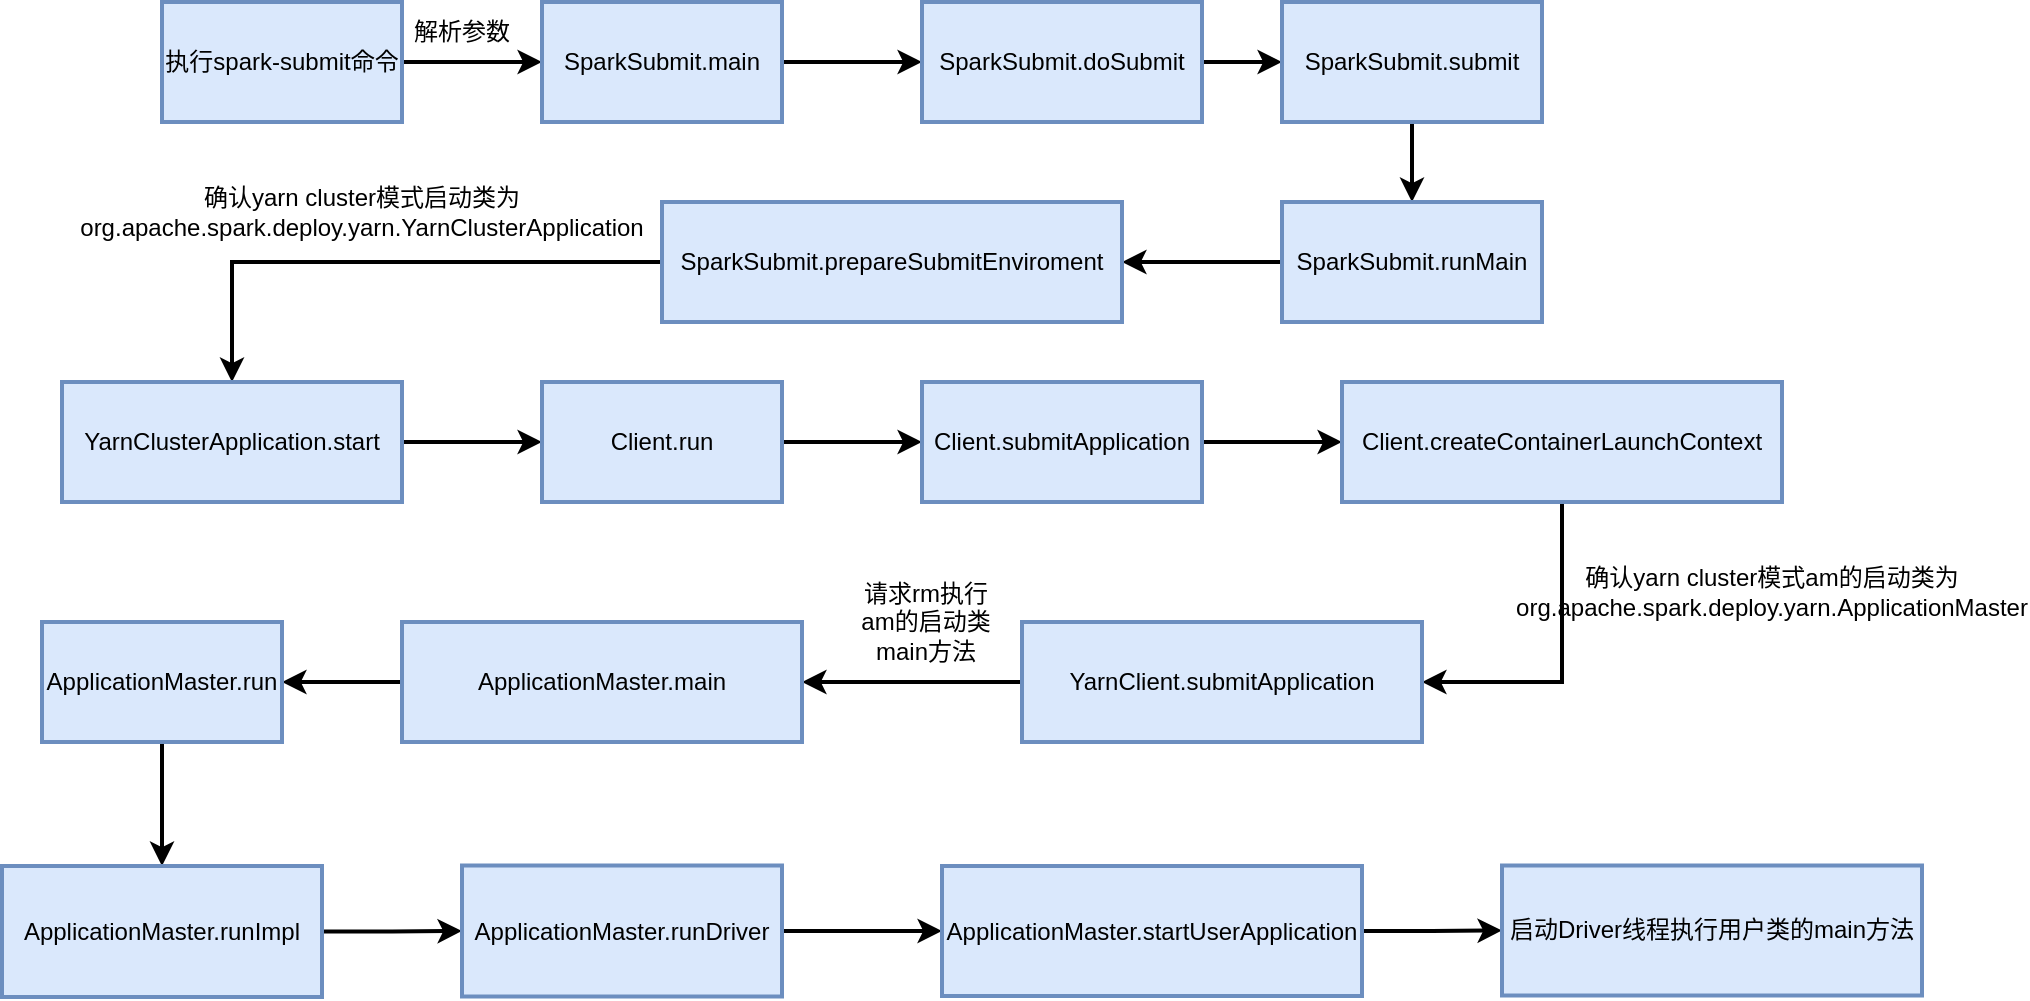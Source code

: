 <mxfile version="20.7.4" type="github">
  <diagram id="lPL1eORgBcBRwDBmHfiU" name="第 1 页">
    <mxGraphModel dx="1781" dy="616" grid="1" gridSize="10" guides="1" tooltips="1" connect="1" arrows="1" fold="1" page="1" pageScale="1" pageWidth="827" pageHeight="1169" math="0" shadow="0">
      <root>
        <mxCell id="0" />
        <mxCell id="1" parent="0" />
        <mxCell id="lA6OXveAuLeEhnlW01Dz-3" value="" style="edgeStyle=orthogonalEdgeStyle;rounded=0;orthogonalLoop=1;jettySize=auto;html=1;strokeWidth=2;" edge="1" parent="1" source="lA6OXveAuLeEhnlW01Dz-1" target="lA6OXveAuLeEhnlW01Dz-2">
          <mxGeometry relative="1" as="geometry" />
        </mxCell>
        <mxCell id="lA6OXveAuLeEhnlW01Dz-1" value="执行spark-submit命令" style="rounded=0;whiteSpace=wrap;html=1;fillColor=#dae8fc;strokeColor=#6c8ebf;strokeWidth=2;" vertex="1" parent="1">
          <mxGeometry x="70" y="120" width="120" height="60" as="geometry" />
        </mxCell>
        <mxCell id="lA6OXveAuLeEhnlW01Dz-6" style="edgeStyle=orthogonalEdgeStyle;rounded=0;orthogonalLoop=1;jettySize=auto;html=1;entryX=0;entryY=0.5;entryDx=0;entryDy=0;strokeWidth=2;" edge="1" parent="1" source="lA6OXveAuLeEhnlW01Dz-2" target="lA6OXveAuLeEhnlW01Dz-5">
          <mxGeometry relative="1" as="geometry" />
        </mxCell>
        <mxCell id="lA6OXveAuLeEhnlW01Dz-2" value="SparkSubmit.main" style="rounded=0;whiteSpace=wrap;html=1;fillColor=#dae8fc;strokeColor=#6c8ebf;strokeWidth=2;" vertex="1" parent="1">
          <mxGeometry x="260" y="120" width="120" height="60" as="geometry" />
        </mxCell>
        <mxCell id="lA6OXveAuLeEhnlW01Dz-4" value="解析参数" style="text;html=1;strokeColor=none;fillColor=none;align=center;verticalAlign=middle;whiteSpace=wrap;rounded=0;strokeWidth=2;" vertex="1" parent="1">
          <mxGeometry x="190" y="120" width="60" height="30" as="geometry" />
        </mxCell>
        <mxCell id="lA6OXveAuLeEhnlW01Dz-8" value="" style="edgeStyle=orthogonalEdgeStyle;rounded=0;orthogonalLoop=1;jettySize=auto;html=1;strokeWidth=2;" edge="1" parent="1" source="lA6OXveAuLeEhnlW01Dz-5" target="lA6OXveAuLeEhnlW01Dz-7">
          <mxGeometry relative="1" as="geometry" />
        </mxCell>
        <mxCell id="lA6OXveAuLeEhnlW01Dz-5" value="SparkSubmit.doSubmit" style="rounded=0;whiteSpace=wrap;html=1;fillColor=#dae8fc;strokeColor=#6c8ebf;strokeWidth=2;" vertex="1" parent="1">
          <mxGeometry x="450" y="120" width="140" height="60" as="geometry" />
        </mxCell>
        <mxCell id="lA6OXveAuLeEhnlW01Dz-10" style="edgeStyle=orthogonalEdgeStyle;rounded=0;orthogonalLoop=1;jettySize=auto;html=1;entryX=0.5;entryY=0;entryDx=0;entryDy=0;strokeWidth=2;" edge="1" parent="1" source="lA6OXveAuLeEhnlW01Dz-7" target="lA6OXveAuLeEhnlW01Dz-9">
          <mxGeometry relative="1" as="geometry" />
        </mxCell>
        <mxCell id="lA6OXveAuLeEhnlW01Dz-7" value="SparkSubmit.submit" style="rounded=0;whiteSpace=wrap;html=1;fillColor=#dae8fc;strokeColor=#6c8ebf;strokeWidth=2;" vertex="1" parent="1">
          <mxGeometry x="630" y="120" width="130" height="60" as="geometry" />
        </mxCell>
        <mxCell id="lA6OXveAuLeEhnlW01Dz-12" value="" style="edgeStyle=orthogonalEdgeStyle;rounded=0;orthogonalLoop=1;jettySize=auto;html=1;strokeWidth=2;" edge="1" parent="1" source="lA6OXveAuLeEhnlW01Dz-9" target="lA6OXveAuLeEhnlW01Dz-11">
          <mxGeometry relative="1" as="geometry" />
        </mxCell>
        <mxCell id="lA6OXveAuLeEhnlW01Dz-9" value="SparkSubmit.runMain" style="rounded=0;whiteSpace=wrap;html=1;fillColor=#dae8fc;strokeColor=#6c8ebf;strokeWidth=2;" vertex="1" parent="1">
          <mxGeometry x="630" y="220" width="130" height="60" as="geometry" />
        </mxCell>
        <mxCell id="lA6OXveAuLeEhnlW01Dz-15" style="edgeStyle=orthogonalEdgeStyle;rounded=0;orthogonalLoop=1;jettySize=auto;html=1;entryX=0.5;entryY=0;entryDx=0;entryDy=0;strokeWidth=2;" edge="1" parent="1" source="lA6OXveAuLeEhnlW01Dz-11" target="lA6OXveAuLeEhnlW01Dz-14">
          <mxGeometry relative="1" as="geometry" />
        </mxCell>
        <mxCell id="lA6OXveAuLeEhnlW01Dz-11" value="SparkSubmit.prepareSubmitEnviroment" style="rounded=0;whiteSpace=wrap;html=1;fillColor=#dae8fc;strokeColor=#6c8ebf;strokeWidth=2;" vertex="1" parent="1">
          <mxGeometry x="320" y="220" width="230" height="60" as="geometry" />
        </mxCell>
        <mxCell id="lA6OXveAuLeEhnlW01Dz-20" style="edgeStyle=orthogonalEdgeStyle;rounded=0;orthogonalLoop=1;jettySize=auto;html=1;entryX=0;entryY=0.5;entryDx=0;entryDy=0;strokeWidth=2;" edge="1" parent="1" source="lA6OXveAuLeEhnlW01Dz-14" target="lA6OXveAuLeEhnlW01Dz-19">
          <mxGeometry relative="1" as="geometry" />
        </mxCell>
        <mxCell id="lA6OXveAuLeEhnlW01Dz-14" value="YarnClusterApplication.start" style="rounded=0;whiteSpace=wrap;html=1;fillColor=#dae8fc;strokeColor=#6c8ebf;strokeWidth=2;" vertex="1" parent="1">
          <mxGeometry x="20" y="310" width="170" height="60" as="geometry" />
        </mxCell>
        <mxCell id="lA6OXveAuLeEhnlW01Dz-16" value="确认yarn cluster模式启动类为org.apache.spark.deploy.yarn.YarnClusterApplication" style="text;html=1;strokeColor=none;fillColor=none;align=center;verticalAlign=middle;whiteSpace=wrap;rounded=0;strokeWidth=2;" vertex="1" parent="1">
          <mxGeometry x="130" y="210" width="80" height="30" as="geometry" />
        </mxCell>
        <mxCell id="lA6OXveAuLeEhnlW01Dz-22" value="" style="edgeStyle=orthogonalEdgeStyle;rounded=0;orthogonalLoop=1;jettySize=auto;html=1;strokeWidth=2;" edge="1" parent="1" source="lA6OXveAuLeEhnlW01Dz-19" target="lA6OXveAuLeEhnlW01Dz-21">
          <mxGeometry relative="1" as="geometry" />
        </mxCell>
        <mxCell id="lA6OXveAuLeEhnlW01Dz-19" value="Client.run" style="rounded=0;whiteSpace=wrap;html=1;fillColor=#dae8fc;strokeColor=#6c8ebf;strokeWidth=2;" vertex="1" parent="1">
          <mxGeometry x="260" y="310" width="120" height="60" as="geometry" />
        </mxCell>
        <mxCell id="lA6OXveAuLeEhnlW01Dz-24" value="" style="edgeStyle=orthogonalEdgeStyle;rounded=0;orthogonalLoop=1;jettySize=auto;html=1;strokeWidth=2;" edge="1" parent="1" source="lA6OXveAuLeEhnlW01Dz-21" target="lA6OXveAuLeEhnlW01Dz-23">
          <mxGeometry relative="1" as="geometry" />
        </mxCell>
        <mxCell id="lA6OXveAuLeEhnlW01Dz-21" value="Client.submitApplication" style="rounded=0;whiteSpace=wrap;html=1;fillColor=#dae8fc;strokeColor=#6c8ebf;strokeWidth=2;" vertex="1" parent="1">
          <mxGeometry x="450" y="310" width="140" height="60" as="geometry" />
        </mxCell>
        <mxCell id="lA6OXveAuLeEhnlW01Dz-26" style="edgeStyle=orthogonalEdgeStyle;rounded=0;orthogonalLoop=1;jettySize=auto;html=1;entryX=1;entryY=0.5;entryDx=0;entryDy=0;strokeWidth=2;" edge="1" parent="1" source="lA6OXveAuLeEhnlW01Dz-23" target="lA6OXveAuLeEhnlW01Dz-25">
          <mxGeometry relative="1" as="geometry" />
        </mxCell>
        <mxCell id="lA6OXveAuLeEhnlW01Dz-23" value="Client.createContainerLaunchContext" style="rounded=0;whiteSpace=wrap;html=1;fillColor=#dae8fc;strokeColor=#6c8ebf;strokeWidth=2;" vertex="1" parent="1">
          <mxGeometry x="660" y="310" width="220" height="60" as="geometry" />
        </mxCell>
        <mxCell id="lA6OXveAuLeEhnlW01Dz-30" style="edgeStyle=orthogonalEdgeStyle;rounded=0;orthogonalLoop=1;jettySize=auto;html=1;entryX=1;entryY=0.5;entryDx=0;entryDy=0;strokeWidth=2;" edge="1" parent="1" source="lA6OXveAuLeEhnlW01Dz-25" target="lA6OXveAuLeEhnlW01Dz-29">
          <mxGeometry relative="1" as="geometry" />
        </mxCell>
        <mxCell id="lA6OXveAuLeEhnlW01Dz-25" value="YarnClient.submitApplication" style="rounded=0;whiteSpace=wrap;html=1;fillColor=#dae8fc;strokeColor=#6c8ebf;strokeWidth=2;" vertex="1" parent="1">
          <mxGeometry x="500" y="430" width="200" height="60" as="geometry" />
        </mxCell>
        <mxCell id="lA6OXveAuLeEhnlW01Dz-27" value="确认yarn cluster模式am的启动类为org.apache.spark.deploy.yarn.ApplicationMaster" style="text;html=1;strokeColor=none;fillColor=none;align=center;verticalAlign=middle;whiteSpace=wrap;rounded=0;strokeWidth=2;" vertex="1" parent="1">
          <mxGeometry x="840" y="400" width="70" height="30" as="geometry" />
        </mxCell>
        <mxCell id="lA6OXveAuLeEhnlW01Dz-33" style="edgeStyle=orthogonalEdgeStyle;rounded=0;orthogonalLoop=1;jettySize=auto;html=1;entryX=1;entryY=0.5;entryDx=0;entryDy=0;strokeWidth=2;" edge="1" parent="1" source="lA6OXveAuLeEhnlW01Dz-29" target="lA6OXveAuLeEhnlW01Dz-32">
          <mxGeometry relative="1" as="geometry" />
        </mxCell>
        <mxCell id="lA6OXveAuLeEhnlW01Dz-29" value="ApplicationMaster.main" style="rounded=0;whiteSpace=wrap;html=1;fillColor=#dae8fc;strokeColor=#6c8ebf;strokeWidth=2;" vertex="1" parent="1">
          <mxGeometry x="190" y="430" width="200" height="60" as="geometry" />
        </mxCell>
        <mxCell id="lA6OXveAuLeEhnlW01Dz-31" value="请求rm执行am的启动类main方法" style="text;html=1;strokeColor=none;fillColor=none;align=center;verticalAlign=middle;whiteSpace=wrap;rounded=0;strokeWidth=2;" vertex="1" parent="1">
          <mxGeometry x="414" y="420" width="76" height="20" as="geometry" />
        </mxCell>
        <mxCell id="lA6OXveAuLeEhnlW01Dz-35" style="edgeStyle=orthogonalEdgeStyle;rounded=0;orthogonalLoop=1;jettySize=auto;html=1;exitX=0.5;exitY=1;exitDx=0;exitDy=0;entryX=0.5;entryY=0;entryDx=0;entryDy=0;strokeWidth=2;" edge="1" parent="1" source="lA6OXveAuLeEhnlW01Dz-32" target="lA6OXveAuLeEhnlW01Dz-34">
          <mxGeometry relative="1" as="geometry" />
        </mxCell>
        <mxCell id="lA6OXveAuLeEhnlW01Dz-32" value="ApplicationMaster.run" style="rounded=0;whiteSpace=wrap;html=1;fillColor=#dae8fc;strokeColor=#6c8ebf;strokeWidth=2;" vertex="1" parent="1">
          <mxGeometry x="10" y="430" width="120" height="60" as="geometry" />
        </mxCell>
        <mxCell id="lA6OXveAuLeEhnlW01Dz-37" style="edgeStyle=orthogonalEdgeStyle;rounded=0;orthogonalLoop=1;jettySize=auto;html=1;entryX=0;entryY=0.5;entryDx=0;entryDy=0;strokeWidth=2;" edge="1" parent="1" source="lA6OXveAuLeEhnlW01Dz-34" target="lA6OXveAuLeEhnlW01Dz-36">
          <mxGeometry relative="1" as="geometry" />
        </mxCell>
        <mxCell id="lA6OXveAuLeEhnlW01Dz-34" value="ApplicationMaster.runImpl" style="rounded=0;whiteSpace=wrap;html=1;fillColor=#dae8fc;strokeColor=#6c8ebf;strokeWidth=2;" vertex="1" parent="1">
          <mxGeometry x="-10" y="552" width="160" height="65.5" as="geometry" />
        </mxCell>
        <mxCell id="lA6OXveAuLeEhnlW01Dz-39" style="edgeStyle=orthogonalEdgeStyle;rounded=0;orthogonalLoop=1;jettySize=auto;html=1;exitX=1;exitY=0.5;exitDx=0;exitDy=0;entryX=0;entryY=0.5;entryDx=0;entryDy=0;strokeWidth=2;" edge="1" parent="1" source="lA6OXveAuLeEhnlW01Dz-36" target="lA6OXveAuLeEhnlW01Dz-38">
          <mxGeometry relative="1" as="geometry" />
        </mxCell>
        <mxCell id="lA6OXveAuLeEhnlW01Dz-36" value="ApplicationMaster.runDriver" style="rounded=0;whiteSpace=wrap;html=1;fillColor=#dae8fc;strokeColor=#6c8ebf;strokeWidth=2;" vertex="1" parent="1">
          <mxGeometry x="220" y="551.75" width="160" height="65.5" as="geometry" />
        </mxCell>
        <mxCell id="lA6OXveAuLeEhnlW01Dz-41" style="edgeStyle=orthogonalEdgeStyle;rounded=0;orthogonalLoop=1;jettySize=auto;html=1;exitX=1;exitY=0.5;exitDx=0;exitDy=0;entryX=0;entryY=0.5;entryDx=0;entryDy=0;strokeWidth=2;" edge="1" parent="1" source="lA6OXveAuLeEhnlW01Dz-38" target="lA6OXveAuLeEhnlW01Dz-40">
          <mxGeometry relative="1" as="geometry" />
        </mxCell>
        <mxCell id="lA6OXveAuLeEhnlW01Dz-38" value="ApplicationMaster.startUserApplication" style="rounded=0;whiteSpace=wrap;html=1;fillColor=#dae8fc;strokeColor=#6c8ebf;strokeWidth=2;" vertex="1" parent="1">
          <mxGeometry x="460" y="552" width="210" height="65" as="geometry" />
        </mxCell>
        <mxCell id="lA6OXveAuLeEhnlW01Dz-40" value="启动Driver线程执行用户类的main方法" style="rounded=0;whiteSpace=wrap;html=1;fillColor=#dae8fc;strokeColor=#6c8ebf;strokeWidth=2;" vertex="1" parent="1">
          <mxGeometry x="740" y="551.75" width="210" height="65" as="geometry" />
        </mxCell>
      </root>
    </mxGraphModel>
  </diagram>
</mxfile>
